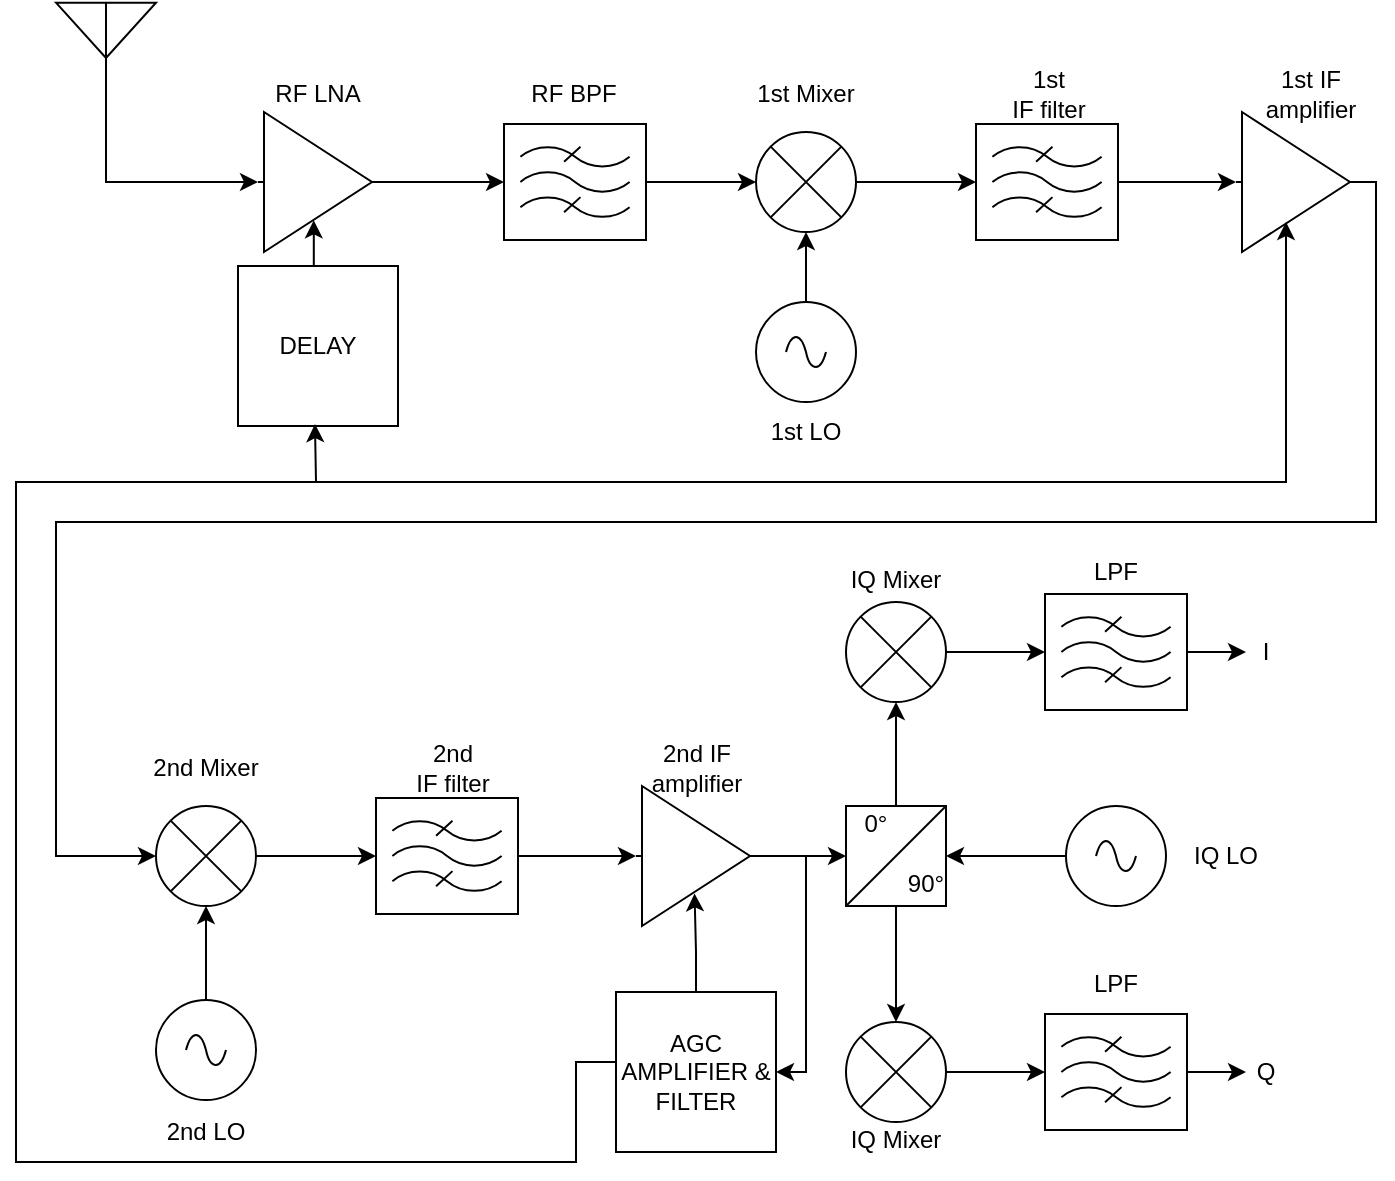 <mxfile version="25.0.1">
  <diagram name="Page-1" id="zT0M7SMB6z9qxpsJ-Omt">
    <mxGraphModel dx="1444" dy="702" grid="1" gridSize="10" guides="1" tooltips="1" connect="1" arrows="1" fold="1" page="1" pageScale="1" pageWidth="850" pageHeight="1100" math="0" shadow="0">
      <root>
        <mxCell id="0" />
        <mxCell id="1" parent="0" />
        <mxCell id="dGMlPyoEv6RWTaXQxsTw-1" value="" style="verticalLabelPosition=bottom;shadow=0;dashed=0;align=center;html=1;verticalAlign=top;shape=mxgraph.electrical.radio.aerial_-_antenna_2;" parent="1" vertex="1">
          <mxGeometry x="130" y="130" width="50" height="70" as="geometry" />
        </mxCell>
        <mxCell id="dGMlPyoEv6RWTaXQxsTw-20" value="" style="verticalLabelPosition=bottom;shadow=0;dashed=0;align=center;html=1;verticalAlign=top;shape=mxgraph.electrical.abstract.multiplier;" parent="1" vertex="1">
          <mxGeometry x="525" y="430" width="50" height="50" as="geometry" />
        </mxCell>
        <mxCell id="dGMlPyoEv6RWTaXQxsTw-21" value="" style="verticalLabelPosition=bottom;shadow=0;dashed=0;align=center;html=1;verticalAlign=top;shape=mxgraph.electrical.abstract.multiplier;" parent="1" vertex="1">
          <mxGeometry x="525" y="640" width="50" height="50" as="geometry" />
        </mxCell>
        <mxCell id="pkAf600aelY7bNzzWbUP-11" style="edgeStyle=orthogonalEdgeStyle;rounded=0;orthogonalLoop=1;jettySize=auto;html=1;entryX=1;entryY=0.5;entryDx=0;entryDy=0;exitX=-0.003;exitY=1.033;exitDx=0;exitDy=0;exitPerimeter=0;" edge="1" parent="1" source="dGMlPyoEv6RWTaXQxsTw-31" target="pkAf600aelY7bNzzWbUP-3">
          <mxGeometry relative="1" as="geometry">
            <mxPoint x="510" y="560" as="sourcePoint" />
            <Array as="points">
              <mxPoint x="505" y="557" />
              <mxPoint x="505" y="665" />
            </Array>
          </mxGeometry>
        </mxCell>
        <mxCell id="dGMlPyoEv6RWTaXQxsTw-24" value="" style="rounded=0;whiteSpace=wrap;html=1;" parent="1" vertex="1">
          <mxGeometry x="525" y="532" width="50" height="50" as="geometry" />
        </mxCell>
        <mxCell id="dGMlPyoEv6RWTaXQxsTw-28" style="edgeStyle=orthogonalEdgeStyle;rounded=0;orthogonalLoop=1;jettySize=auto;html=1;entryX=0.5;entryY=0;entryDx=0;entryDy=0;entryPerimeter=0;" parent="1" source="dGMlPyoEv6RWTaXQxsTw-24" target="dGMlPyoEv6RWTaXQxsTw-21" edge="1">
          <mxGeometry relative="1" as="geometry" />
        </mxCell>
        <mxCell id="dGMlPyoEv6RWTaXQxsTw-29" style="edgeStyle=orthogonalEdgeStyle;rounded=0;orthogonalLoop=1;jettySize=auto;html=1;entryX=0.5;entryY=1;entryDx=0;entryDy=0;entryPerimeter=0;" parent="1" source="dGMlPyoEv6RWTaXQxsTw-24" target="dGMlPyoEv6RWTaXQxsTw-20" edge="1">
          <mxGeometry relative="1" as="geometry" />
        </mxCell>
        <mxCell id="dGMlPyoEv6RWTaXQxsTw-30" value="" style="endArrow=none;html=1;rounded=0;entryX=1;entryY=0;entryDx=0;entryDy=0;exitX=0;exitY=1;exitDx=0;exitDy=0;" parent="1" source="dGMlPyoEv6RWTaXQxsTw-24" target="dGMlPyoEv6RWTaXQxsTw-24" edge="1">
          <mxGeometry width="50" height="50" relative="1" as="geometry">
            <mxPoint x="515" y="610" as="sourcePoint" />
            <mxPoint x="565" y="560" as="targetPoint" />
          </mxGeometry>
        </mxCell>
        <mxCell id="dGMlPyoEv6RWTaXQxsTw-31" value="0°" style="text;html=1;align=center;verticalAlign=middle;whiteSpace=wrap;rounded=0;" parent="1" vertex="1">
          <mxGeometry x="510" y="526" width="60" height="30" as="geometry" />
        </mxCell>
        <mxCell id="dGMlPyoEv6RWTaXQxsTw-32" value="90°" style="text;html=1;align=center;verticalAlign=middle;whiteSpace=wrap;rounded=0;" parent="1" vertex="1">
          <mxGeometry x="535" y="556" width="60" height="30" as="geometry" />
        </mxCell>
        <mxCell id="dGMlPyoEv6RWTaXQxsTw-34" style="edgeStyle=orthogonalEdgeStyle;rounded=0;orthogonalLoop=1;jettySize=auto;html=1;entryX=1;entryY=0.5;entryDx=0;entryDy=0;" parent="1" source="dGMlPyoEv6RWTaXQxsTw-33" target="dGMlPyoEv6RWTaXQxsTw-24" edge="1">
          <mxGeometry relative="1" as="geometry" />
        </mxCell>
        <mxCell id="dGMlPyoEv6RWTaXQxsTw-33" value="" style="pointerEvents=1;verticalLabelPosition=bottom;shadow=0;dashed=0;align=center;html=1;verticalAlign=top;shape=mxgraph.electrical.signal_sources.source;aspect=fixed;points=[[0.5,0,0],[1,0.5,0],[0.5,1,0],[0,0.5,0]];elSignalType=ac;" parent="1" vertex="1">
          <mxGeometry x="635" y="532" width="50" height="50" as="geometry" />
        </mxCell>
        <mxCell id="dGMlPyoEv6RWTaXQxsTw-39" style="edgeStyle=orthogonalEdgeStyle;rounded=0;orthogonalLoop=1;jettySize=auto;html=1;" parent="1" source="dGMlPyoEv6RWTaXQxsTw-35" edge="1">
          <mxGeometry relative="1" as="geometry">
            <mxPoint x="725" y="455" as="targetPoint" />
          </mxGeometry>
        </mxCell>
        <mxCell id="dGMlPyoEv6RWTaXQxsTw-35" value="" style="verticalLabelPosition=bottom;shadow=0;dashed=0;align=center;html=1;verticalAlign=top;shape=mxgraph.electrical.abstract.filter;" parent="1" vertex="1">
          <mxGeometry x="624.5" y="426" width="71" height="58" as="geometry" />
        </mxCell>
        <mxCell id="dGMlPyoEv6RWTaXQxsTw-40" style="edgeStyle=orthogonalEdgeStyle;rounded=0;orthogonalLoop=1;jettySize=auto;html=1;" parent="1" source="dGMlPyoEv6RWTaXQxsTw-36" edge="1">
          <mxGeometry relative="1" as="geometry">
            <mxPoint x="725" y="665.0" as="targetPoint" />
          </mxGeometry>
        </mxCell>
        <mxCell id="dGMlPyoEv6RWTaXQxsTw-36" value="" style="verticalLabelPosition=bottom;shadow=0;dashed=0;align=center;html=1;verticalAlign=top;shape=mxgraph.electrical.abstract.filter;" parent="1" vertex="1">
          <mxGeometry x="624.5" y="636" width="71" height="58" as="geometry" />
        </mxCell>
        <mxCell id="dGMlPyoEv6RWTaXQxsTw-37" style="edgeStyle=orthogonalEdgeStyle;rounded=0;orthogonalLoop=1;jettySize=auto;html=1;entryX=0;entryY=0.5;entryDx=0;entryDy=0;entryPerimeter=0;" parent="1" source="dGMlPyoEv6RWTaXQxsTw-21" target="dGMlPyoEv6RWTaXQxsTw-36" edge="1">
          <mxGeometry relative="1" as="geometry" />
        </mxCell>
        <mxCell id="dGMlPyoEv6RWTaXQxsTw-38" style="edgeStyle=orthogonalEdgeStyle;rounded=0;orthogonalLoop=1;jettySize=auto;html=1;entryX=0;entryY=0.5;entryDx=0;entryDy=0;entryPerimeter=0;" parent="1" source="dGMlPyoEv6RWTaXQxsTw-20" target="dGMlPyoEv6RWTaXQxsTw-35" edge="1">
          <mxGeometry relative="1" as="geometry" />
        </mxCell>
        <mxCell id="dGMlPyoEv6RWTaXQxsTw-41" value="Q" style="text;html=1;align=center;verticalAlign=middle;whiteSpace=wrap;rounded=0;" parent="1" vertex="1">
          <mxGeometry x="705" y="650" width="60" height="30" as="geometry" />
        </mxCell>
        <mxCell id="dGMlPyoEv6RWTaXQxsTw-42" value="I" style="text;html=1;align=center;verticalAlign=middle;whiteSpace=wrap;rounded=0;" parent="1" vertex="1">
          <mxGeometry x="705" y="440" width="60" height="30" as="geometry" />
        </mxCell>
        <mxCell id="dGMlPyoEv6RWTaXQxsTw-50" value="IQ LO" style="text;html=1;align=center;verticalAlign=middle;whiteSpace=wrap;rounded=0;" parent="1" vertex="1">
          <mxGeometry x="685" y="542" width="60" height="30" as="geometry" />
        </mxCell>
        <mxCell id="dGMlPyoEv6RWTaXQxsTw-51" value="IQ Mixer" style="text;html=1;align=center;verticalAlign=middle;whiteSpace=wrap;rounded=0;" parent="1" vertex="1">
          <mxGeometry x="520" y="404" width="60" height="30" as="geometry" />
        </mxCell>
        <mxCell id="dGMlPyoEv6RWTaXQxsTw-52" value="IQ Mixer" style="text;html=1;align=center;verticalAlign=middle;whiteSpace=wrap;rounded=0;" parent="1" vertex="1">
          <mxGeometry x="520" y="684" width="60" height="30" as="geometry" />
        </mxCell>
        <mxCell id="dGMlPyoEv6RWTaXQxsTw-53" value="&lt;div&gt;LPF&lt;/div&gt;" style="text;html=1;align=center;verticalAlign=middle;whiteSpace=wrap;rounded=0;" parent="1" vertex="1">
          <mxGeometry x="630" y="606" width="60" height="30" as="geometry" />
        </mxCell>
        <mxCell id="dGMlPyoEv6RWTaXQxsTw-54" value="LPF" style="text;html=1;align=center;verticalAlign=middle;whiteSpace=wrap;rounded=0;" parent="1" vertex="1">
          <mxGeometry x="630" y="400" width="60" height="30" as="geometry" />
        </mxCell>
        <mxCell id="BL_xz_pqpMvkyw9ITUEZ-1" value="" style="verticalLabelPosition=bottom;shadow=0;dashed=0;align=center;html=1;verticalAlign=top;shape=mxgraph.electrical.abstract.multiplier;" parent="1" vertex="1">
          <mxGeometry x="480" y="195" width="50" height="50" as="geometry" />
        </mxCell>
        <mxCell id="BL_xz_pqpMvkyw9ITUEZ-2" value="" style="pointerEvents=1;verticalLabelPosition=bottom;shadow=0;dashed=0;align=center;html=1;verticalAlign=top;shape=mxgraph.electrical.signal_sources.source;aspect=fixed;points=[[0.5,0,0],[1,0.5,0],[0.5,1,0],[0,0.5,0]];elSignalType=ac;" parent="1" vertex="1">
          <mxGeometry x="480" y="280" width="50" height="50" as="geometry" />
        </mxCell>
        <mxCell id="BL_xz_pqpMvkyw9ITUEZ-4" style="edgeStyle=orthogonalEdgeStyle;rounded=0;orthogonalLoop=1;jettySize=auto;html=1;entryX=0.5;entryY=1;entryDx=0;entryDy=0;entryPerimeter=0;" parent="1" source="BL_xz_pqpMvkyw9ITUEZ-2" target="BL_xz_pqpMvkyw9ITUEZ-1" edge="1">
          <mxGeometry relative="1" as="geometry" />
        </mxCell>
        <mxCell id="BL_xz_pqpMvkyw9ITUEZ-5" value="" style="verticalLabelPosition=bottom;shadow=0;dashed=0;align=center;html=1;verticalAlign=top;shape=mxgraph.electrical.abstract.filter;" parent="1" vertex="1">
          <mxGeometry x="590" y="191" width="71" height="58" as="geometry" />
        </mxCell>
        <mxCell id="BL_xz_pqpMvkyw9ITUEZ-6" style="edgeStyle=orthogonalEdgeStyle;rounded=0;orthogonalLoop=1;jettySize=auto;html=1;entryX=0;entryY=0.5;entryDx=0;entryDy=0;entryPerimeter=0;" parent="1" source="BL_xz_pqpMvkyw9ITUEZ-1" target="BL_xz_pqpMvkyw9ITUEZ-5" edge="1">
          <mxGeometry relative="1" as="geometry" />
        </mxCell>
        <mxCell id="BL_xz_pqpMvkyw9ITUEZ-27" style="edgeStyle=orthogonalEdgeStyle;rounded=0;orthogonalLoop=1;jettySize=auto;html=1;entryX=0;entryY=0.5;entryDx=0;entryDy=0;entryPerimeter=0;" parent="1" target="BL_xz_pqpMvkyw9ITUEZ-9" edge="1">
          <mxGeometry relative="1" as="geometry">
            <mxPoint x="160" y="557" as="targetPoint" />
            <mxPoint x="760" y="219.99" as="sourcePoint" />
            <Array as="points">
              <mxPoint x="790" y="220" />
              <mxPoint x="790" y="390" />
              <mxPoint x="130" y="390" />
              <mxPoint x="130" y="557" />
            </Array>
          </mxGeometry>
        </mxCell>
        <mxCell id="BL_xz_pqpMvkyw9ITUEZ-7" value="" style="verticalLabelPosition=bottom;shadow=0;dashed=0;align=center;html=1;verticalAlign=top;shape=mxgraph.electrical.abstract.amplifier;" parent="1" vertex="1">
          <mxGeometry x="720" y="185" width="60" height="70" as="geometry" />
        </mxCell>
        <mxCell id="BL_xz_pqpMvkyw9ITUEZ-8" style="edgeStyle=orthogonalEdgeStyle;rounded=0;orthogonalLoop=1;jettySize=auto;html=1;entryX=0;entryY=0.5;entryDx=0;entryDy=0;entryPerimeter=0;" parent="1" source="BL_xz_pqpMvkyw9ITUEZ-5" target="BL_xz_pqpMvkyw9ITUEZ-7" edge="1">
          <mxGeometry relative="1" as="geometry" />
        </mxCell>
        <mxCell id="BL_xz_pqpMvkyw9ITUEZ-24" value="" style="edgeStyle=orthogonalEdgeStyle;rounded=0;orthogonalLoop=1;jettySize=auto;html=1;" parent="1" source="BL_xz_pqpMvkyw9ITUEZ-9" target="BL_xz_pqpMvkyw9ITUEZ-13" edge="1">
          <mxGeometry relative="1" as="geometry" />
        </mxCell>
        <mxCell id="BL_xz_pqpMvkyw9ITUEZ-9" value="" style="verticalLabelPosition=bottom;shadow=0;dashed=0;align=center;html=1;verticalAlign=top;shape=mxgraph.electrical.abstract.multiplier;" parent="1" vertex="1">
          <mxGeometry x="180" y="532" width="50" height="50" as="geometry" />
        </mxCell>
        <mxCell id="BL_xz_pqpMvkyw9ITUEZ-10" value="" style="pointerEvents=1;verticalLabelPosition=bottom;shadow=0;dashed=0;align=center;html=1;verticalAlign=top;shape=mxgraph.electrical.signal_sources.source;aspect=fixed;points=[[0.5,0,0],[1,0.5,0],[0.5,1,0],[0,0.5,0]];elSignalType=ac;" parent="1" vertex="1">
          <mxGeometry x="180" y="629" width="50" height="50" as="geometry" />
        </mxCell>
        <mxCell id="BL_xz_pqpMvkyw9ITUEZ-12" style="edgeStyle=orthogonalEdgeStyle;rounded=0;orthogonalLoop=1;jettySize=auto;html=1;entryX=0.5;entryY=1;entryDx=0;entryDy=0;entryPerimeter=0;" parent="1" source="BL_xz_pqpMvkyw9ITUEZ-10" target="BL_xz_pqpMvkyw9ITUEZ-9" edge="1">
          <mxGeometry relative="1" as="geometry" />
        </mxCell>
        <mxCell id="BL_xz_pqpMvkyw9ITUEZ-25" value="" style="edgeStyle=orthogonalEdgeStyle;rounded=0;orthogonalLoop=1;jettySize=auto;html=1;" parent="1" source="BL_xz_pqpMvkyw9ITUEZ-13" target="BL_xz_pqpMvkyw9ITUEZ-20" edge="1">
          <mxGeometry relative="1" as="geometry" />
        </mxCell>
        <mxCell id="BL_xz_pqpMvkyw9ITUEZ-13" value="" style="verticalLabelPosition=bottom;shadow=0;dashed=0;align=center;html=1;verticalAlign=top;shape=mxgraph.electrical.abstract.filter;" parent="1" vertex="1">
          <mxGeometry x="290" y="528" width="71" height="58" as="geometry" />
        </mxCell>
        <mxCell id="BL_xz_pqpMvkyw9ITUEZ-19" value="1st Mixer" style="text;html=1;align=center;verticalAlign=middle;whiteSpace=wrap;rounded=0;" parent="1" vertex="1">
          <mxGeometry x="475" y="161" width="60" height="30" as="geometry" />
        </mxCell>
        <mxCell id="BL_xz_pqpMvkyw9ITUEZ-26" value="" style="edgeStyle=orthogonalEdgeStyle;rounded=0;orthogonalLoop=1;jettySize=auto;html=1;entryX=0;entryY=0.5;entryDx=0;entryDy=0;" parent="1" source="BL_xz_pqpMvkyw9ITUEZ-20" target="dGMlPyoEv6RWTaXQxsTw-24" edge="1">
          <mxGeometry relative="1" as="geometry" />
        </mxCell>
        <mxCell id="BL_xz_pqpMvkyw9ITUEZ-20" value="" style="verticalLabelPosition=bottom;shadow=0;dashed=0;align=center;html=1;verticalAlign=top;shape=mxgraph.electrical.abstract.amplifier;" parent="1" vertex="1">
          <mxGeometry x="420" y="522" width="60" height="70" as="geometry" />
        </mxCell>
        <mxCell id="BL_xz_pqpMvkyw9ITUEZ-28" value="1st LO" style="text;html=1;align=center;verticalAlign=middle;whiteSpace=wrap;rounded=0;" parent="1" vertex="1">
          <mxGeometry x="475" y="330" width="60" height="30" as="geometry" />
        </mxCell>
        <mxCell id="BL_xz_pqpMvkyw9ITUEZ-29" value="1st&lt;div&gt;IF filter&lt;/div&gt;" style="text;html=1;align=center;verticalAlign=middle;whiteSpace=wrap;rounded=0;" parent="1" vertex="1">
          <mxGeometry x="589" y="161" width="74.5" height="30" as="geometry" />
        </mxCell>
        <mxCell id="BL_xz_pqpMvkyw9ITUEZ-30" value="1st IF amplifier" style="text;html=1;align=center;verticalAlign=middle;whiteSpace=wrap;rounded=0;" parent="1" vertex="1">
          <mxGeometry x="720" y="161" width="74.5" height="30" as="geometry" />
        </mxCell>
        <mxCell id="BL_xz_pqpMvkyw9ITUEZ-33" value="2nd Mixer" style="text;html=1;align=center;verticalAlign=middle;whiteSpace=wrap;rounded=0;" parent="1" vertex="1">
          <mxGeometry x="175" y="498" width="60" height="30" as="geometry" />
        </mxCell>
        <mxCell id="BL_xz_pqpMvkyw9ITUEZ-34" value="2nd LO" style="text;html=1;align=center;verticalAlign=middle;whiteSpace=wrap;rounded=0;" parent="1" vertex="1">
          <mxGeometry x="175" y="680" width="60" height="30" as="geometry" />
        </mxCell>
        <mxCell id="BL_xz_pqpMvkyw9ITUEZ-36" value="2nd &lt;br&gt;&lt;div&gt;IF filter&lt;/div&gt;" style="text;html=1;align=center;verticalAlign=middle;whiteSpace=wrap;rounded=0;" parent="1" vertex="1">
          <mxGeometry x="291" y="498" width="74.5" height="30" as="geometry" />
        </mxCell>
        <mxCell id="BL_xz_pqpMvkyw9ITUEZ-37" value="2nd IF amplifier" style="text;html=1;align=center;verticalAlign=middle;whiteSpace=wrap;rounded=0;" parent="1" vertex="1">
          <mxGeometry x="412.75" y="498" width="74.5" height="30" as="geometry" />
        </mxCell>
        <mxCell id="IlWSKVccWpnnPVjfLN5M-2" value="" style="group" parent="1" vertex="1" connectable="0">
          <mxGeometry x="354" y="161" width="71" height="88" as="geometry" />
        </mxCell>
        <mxCell id="dGMlPyoEv6RWTaXQxsTw-14" value="" style="verticalLabelPosition=bottom;shadow=0;dashed=0;align=center;html=1;verticalAlign=top;shape=mxgraph.electrical.abstract.filter;" parent="IlWSKVccWpnnPVjfLN5M-2" vertex="1">
          <mxGeometry y="30" width="71" height="58" as="geometry" />
        </mxCell>
        <mxCell id="dGMlPyoEv6RWTaXQxsTw-43" value="RF BPF" style="text;html=1;align=center;verticalAlign=middle;whiteSpace=wrap;rounded=0;" parent="IlWSKVccWpnnPVjfLN5M-2" vertex="1">
          <mxGeometry x="5" width="60" height="30" as="geometry" />
        </mxCell>
        <mxCell id="IlWSKVccWpnnPVjfLN5M-3" value="" style="group" parent="1" vertex="1" connectable="0">
          <mxGeometry x="231" y="161" width="60" height="94" as="geometry" />
        </mxCell>
        <mxCell id="dGMlPyoEv6RWTaXQxsTw-7" value="" style="verticalLabelPosition=bottom;shadow=0;dashed=0;align=center;html=1;verticalAlign=top;shape=mxgraph.electrical.abstract.amplifier;" parent="IlWSKVccWpnnPVjfLN5M-3" vertex="1">
          <mxGeometry y="24" width="60" height="70" as="geometry" />
        </mxCell>
        <mxCell id="dGMlPyoEv6RWTaXQxsTw-44" value="RF LNA" style="text;html=1;align=center;verticalAlign=middle;whiteSpace=wrap;rounded=0;" parent="IlWSKVccWpnnPVjfLN5M-3" vertex="1">
          <mxGeometry width="60" height="30" as="geometry" />
        </mxCell>
        <mxCell id="IlWSKVccWpnnPVjfLN5M-4" style="edgeStyle=orthogonalEdgeStyle;rounded=0;orthogonalLoop=1;jettySize=auto;html=1;exitX=1;exitY=0.5;exitDx=0;exitDy=0;exitPerimeter=0;entryX=0;entryY=0.5;entryDx=0;entryDy=0;entryPerimeter=0;" parent="1" source="dGMlPyoEv6RWTaXQxsTw-7" target="dGMlPyoEv6RWTaXQxsTw-14" edge="1">
          <mxGeometry relative="1" as="geometry" />
        </mxCell>
        <mxCell id="IlWSKVccWpnnPVjfLN5M-5" style="edgeStyle=orthogonalEdgeStyle;rounded=0;orthogonalLoop=1;jettySize=auto;html=1;exitX=0.5;exitY=1;exitDx=0;exitDy=0;exitPerimeter=0;entryX=0;entryY=0.5;entryDx=0;entryDy=0;entryPerimeter=0;" parent="1" source="dGMlPyoEv6RWTaXQxsTw-1" target="dGMlPyoEv6RWTaXQxsTw-7" edge="1">
          <mxGeometry relative="1" as="geometry" />
        </mxCell>
        <mxCell id="IlWSKVccWpnnPVjfLN5M-6" style="edgeStyle=orthogonalEdgeStyle;rounded=0;orthogonalLoop=1;jettySize=auto;html=1;exitX=1;exitY=0.5;exitDx=0;exitDy=0;exitPerimeter=0;entryX=0;entryY=0.5;entryDx=0;entryDy=0;entryPerimeter=0;" parent="1" source="dGMlPyoEv6RWTaXQxsTw-14" target="BL_xz_pqpMvkyw9ITUEZ-1" edge="1">
          <mxGeometry relative="1" as="geometry" />
        </mxCell>
        <mxCell id="pkAf600aelY7bNzzWbUP-13" style="edgeStyle=orthogonalEdgeStyle;rounded=0;orthogonalLoop=1;jettySize=auto;html=1;exitX=0;exitY=0.5;exitDx=0;exitDy=0;" edge="1" parent="1">
          <mxGeometry relative="1" as="geometry">
            <mxPoint x="745" y="240" as="targetPoint" />
            <mxPoint x="410" y="651" as="sourcePoint" />
            <Array as="points">
              <mxPoint x="410" y="660" />
              <mxPoint x="390" y="660" />
              <mxPoint x="390" y="710" />
              <mxPoint x="110" y="710" />
              <mxPoint x="110" y="370" />
              <mxPoint x="745" y="370" />
            </Array>
          </mxGeometry>
        </mxCell>
        <mxCell id="pkAf600aelY7bNzzWbUP-3" value="AGC AMPLIFIER &amp;amp; FILTER" style="whiteSpace=wrap;html=1;aspect=fixed;" vertex="1" parent="1">
          <mxGeometry x="410" y="625" width="80" height="80" as="geometry" />
        </mxCell>
        <mxCell id="pkAf600aelY7bNzzWbUP-4" value="DELAY" style="whiteSpace=wrap;html=1;aspect=fixed;" vertex="1" parent="1">
          <mxGeometry x="221" y="262" width="80" height="80" as="geometry" />
        </mxCell>
        <mxCell id="pkAf600aelY7bNzzWbUP-14" style="edgeStyle=orthogonalEdgeStyle;rounded=0;orthogonalLoop=1;jettySize=auto;html=1;exitX=0.5;exitY=0;exitDx=0;exitDy=0;entryX=0.488;entryY=0.767;entryDx=0;entryDy=0;entryPerimeter=0;" edge="1" parent="1" source="pkAf600aelY7bNzzWbUP-3" target="BL_xz_pqpMvkyw9ITUEZ-20">
          <mxGeometry relative="1" as="geometry" />
        </mxCell>
        <mxCell id="pkAf600aelY7bNzzWbUP-16" value="" style="endArrow=classic;html=1;rounded=0;entryX=0.481;entryY=0.988;entryDx=0;entryDy=0;entryPerimeter=0;" edge="1" parent="1" target="pkAf600aelY7bNzzWbUP-4">
          <mxGeometry width="50" height="50" relative="1" as="geometry">
            <mxPoint x="260" y="370" as="sourcePoint" />
            <mxPoint x="261.15" y="342.0" as="targetPoint" />
          </mxGeometry>
        </mxCell>
        <mxCell id="pkAf600aelY7bNzzWbUP-17" style="edgeStyle=orthogonalEdgeStyle;rounded=0;orthogonalLoop=1;jettySize=auto;html=1;exitX=0.5;exitY=0;exitDx=0;exitDy=0;entryX=0.465;entryY=0.774;entryDx=0;entryDy=0;entryPerimeter=0;" edge="1" parent="1" source="pkAf600aelY7bNzzWbUP-4" target="dGMlPyoEv6RWTaXQxsTw-7">
          <mxGeometry relative="1" as="geometry" />
        </mxCell>
      </root>
    </mxGraphModel>
  </diagram>
</mxfile>

